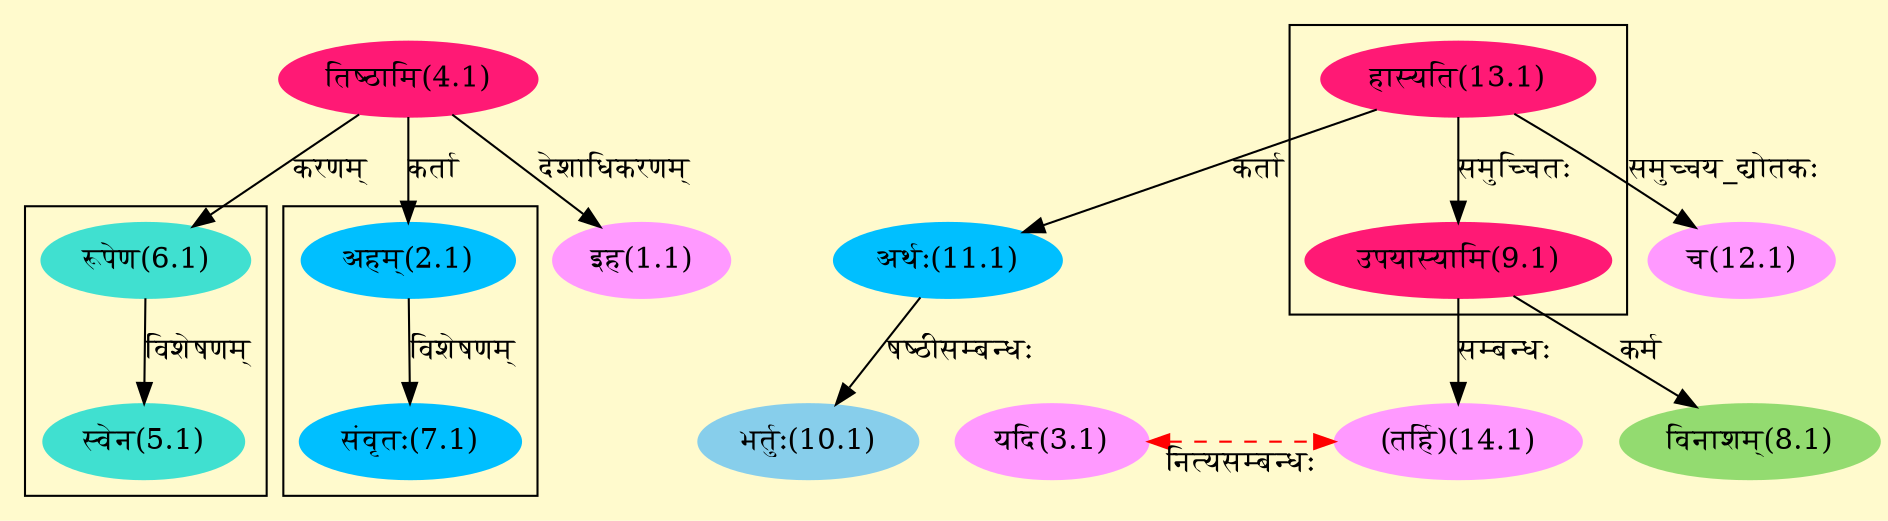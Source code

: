 digraph G{
rankdir=BT;
 compound=true;
 bgcolor="lemonchiffon1";

subgraph cluster_1{
Node5_1 [style=filled, color="#40E0D0" label = "स्वेन(5.1)"]
Node6_1 [style=filled, color="#40E0D0" label = "रूपेण(6.1)"]

}

subgraph cluster_2{
Node7_1 [style=filled, color="#00BFFF" label = "संवृतः(7.1)"]
Node2_1 [style=filled, color="#00BFFF" label = "अहम्(2.1)"]

}

subgraph cluster_3{
Node9_1 [style=filled, color="#FF1975" label = "उपयास्यामि(9.1)"]
Node13_1 [style=filled, color="#FF1975" label = "हास्यति(13.1)"]

}
Node1_1 [style=filled, color="#FF99FF" label = "इह(1.1)"]
Node4_1 [style=filled, color="#FF1975" label = "तिष्ठामि(4.1)"]
Node2_1 [style=filled, color="#00BFFF" label = "अहम्(2.1)"]
Node3_1 [style=filled, color="#FF99FF" label = "यदि(3.1)"]
Node14_1 [style=filled, color="#FF99FF" label = "(तर्हि)(14.1)"]
Node6_1 [style=filled, color="#40E0D0" label = "रूपेण(6.1)"]
Node8_1 [style=filled, color="#93DB70" label = "विनाशम्(8.1)"]
Node9_1 [style=filled, color="#FF1975" label = "उपयास्यामि(9.1)"]
Node10_1 [style=filled, color="#87CEEB" label = "भर्तुः(10.1)"]
Node11_1 [style=filled, color="#00BFFF" label = "अर्थः(11.1)"]
Node13_1 [style=filled, color="#FF1975" label = "हास्यति(13.1)"]
Node12_1 [style=filled, color="#FF99FF" label = "च(12.1)"]
{rank = same; Node3_1; Node14_1;}
/* Start of Relations section */

Node1_1 -> Node4_1 [  label="देशाधिकरणम्"  dir="back" ]
Node2_1 -> Node4_1 [  label="कर्ता"  dir="back" ]
Node3_1 -> Node14_1 [ style=dashed color="red" label="नित्यसम्बन्धः"  dir="both" ]
Node5_1 -> Node6_1 [  label="विशेषणम्"  dir="back" ]
Node6_1 -> Node4_1 [  label="करणम्"  dir="back" ]
Node7_1 -> Node2_1 [  label="विशेषणम्"  dir="back" ]
Node8_1 -> Node9_1 [  label="कर्म"  dir="back" ]
Node9_1 -> Node13_1 [  label="समुच्चितः"  dir="back" ]
Node10_1 -> Node11_1 [  label="षष्ठीसम्बन्धः"  dir="back" ]
Node11_1 -> Node13_1 [  label="कर्ता"  dir="back" ]
Node12_1 -> Node13_1 [  label="समुच्चय_द्योतकः"  dir="back" ]
Node14_1 -> Node9_1 [  label="सम्बन्धः"  dir="back" ]
}
